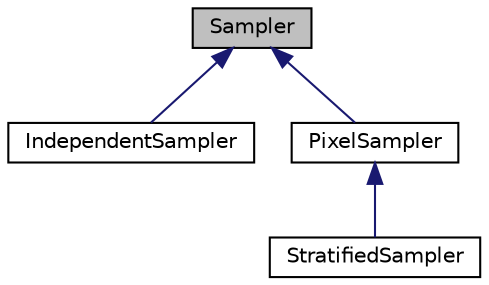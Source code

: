 digraph "Sampler"
{
 // LATEX_PDF_SIZE
  edge [fontname="Helvetica",fontsize="10",labelfontname="Helvetica",labelfontsize="10"];
  node [fontname="Helvetica",fontsize="10",shape="box"];
  Node1 [label="Sampler",height=0.2,width=0.4,color="black", fillcolor="grey75", style="filled", fontcolor="black",tooltip="Base class for all samplers."];
  Node1 -> Node2 [dir="back",color="midnightblue",fontsize="10",style="solid"];
  Node2 [label="IndependentSampler",height=0.2,width=0.4,color="black", fillcolor="white", style="filled",URL="$class_independent_sampler.html",tooltip="Generate unifromly distributed sample in [0, 1)"];
  Node1 -> Node3 [dir="back",color="midnightblue",fontsize="10",style="solid"];
  Node3 [label="PixelSampler",height=0.2,width=0.4,color="black", fillcolor="white", style="filled",URL="$class_pixel_sampler.html",tooltip="Base class for pixel sampler, which generate specific samples before rendering each pixel need the di..."];
  Node3 -> Node4 [dir="back",color="midnightblue",fontsize="10",style="solid"];
  Node4 [label="StratifiedSampler",height=0.2,width=0.4,color="black", fillcolor="white", style="filled",URL="$class_stratified_sampler.html",tooltip="Stratified generate sample."];
}
